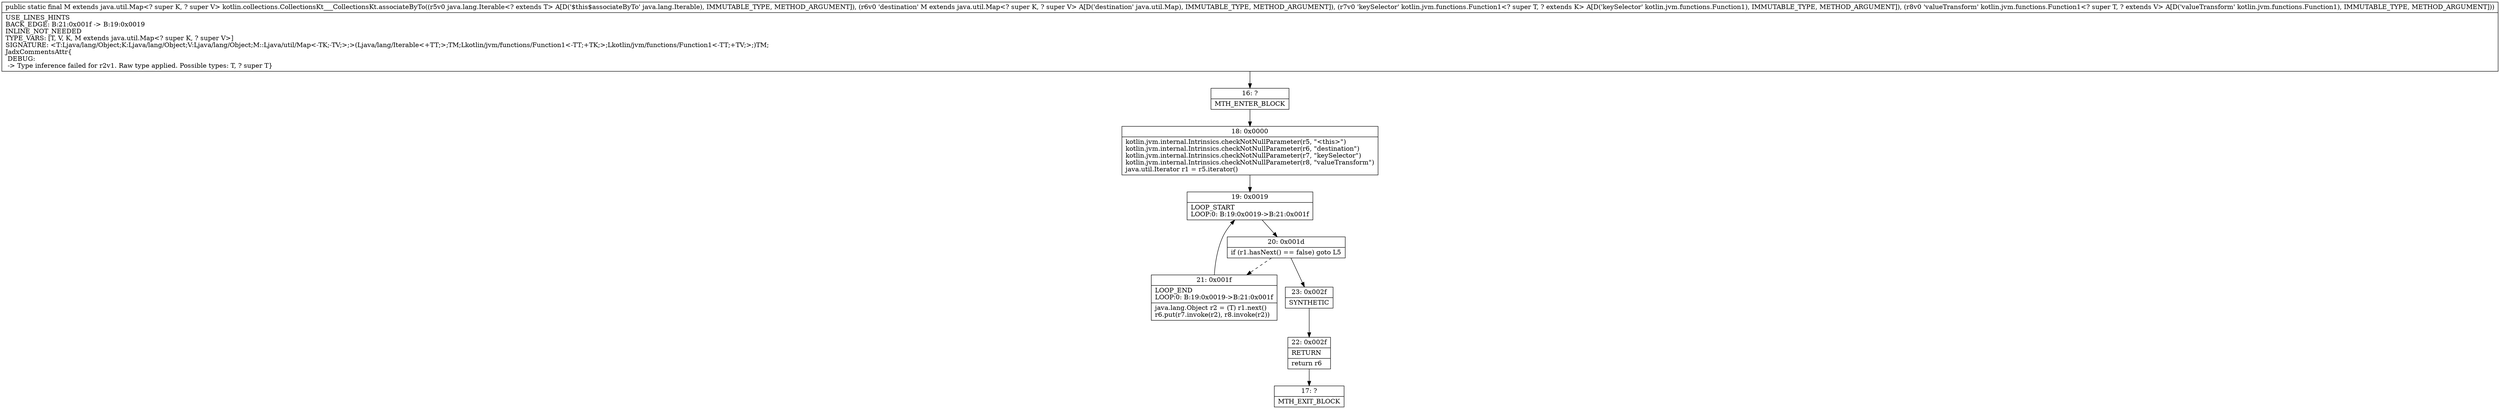 digraph "CFG forkotlin.collections.CollectionsKt___CollectionsKt.associateByTo(Ljava\/lang\/Iterable;Ljava\/util\/Map;Lkotlin\/jvm\/functions\/Function1;Lkotlin\/jvm\/functions\/Function1;)Ljava\/util\/Map;" {
Node_16 [shape=record,label="{16\:\ ?|MTH_ENTER_BLOCK\l}"];
Node_18 [shape=record,label="{18\:\ 0x0000|kotlin.jvm.internal.Intrinsics.checkNotNullParameter(r5, \"\<this\>\")\lkotlin.jvm.internal.Intrinsics.checkNotNullParameter(r6, \"destination\")\lkotlin.jvm.internal.Intrinsics.checkNotNullParameter(r7, \"keySelector\")\lkotlin.jvm.internal.Intrinsics.checkNotNullParameter(r8, \"valueTransform\")\ljava.util.Iterator r1 = r5.iterator()\l}"];
Node_19 [shape=record,label="{19\:\ 0x0019|LOOP_START\lLOOP:0: B:19:0x0019\-\>B:21:0x001f\l}"];
Node_20 [shape=record,label="{20\:\ 0x001d|if (r1.hasNext() == false) goto L5\l}"];
Node_21 [shape=record,label="{21\:\ 0x001f|LOOP_END\lLOOP:0: B:19:0x0019\-\>B:21:0x001f\l|java.lang.Object r2 = (T) r1.next()\lr6.put(r7.invoke(r2), r8.invoke(r2))\l}"];
Node_23 [shape=record,label="{23\:\ 0x002f|SYNTHETIC\l}"];
Node_22 [shape=record,label="{22\:\ 0x002f|RETURN\l|return r6\l}"];
Node_17 [shape=record,label="{17\:\ ?|MTH_EXIT_BLOCK\l}"];
MethodNode[shape=record,label="{public static final M extends java.util.Map\<? super K, ? super V\> kotlin.collections.CollectionsKt___CollectionsKt.associateByTo((r5v0 java.lang.Iterable\<? extends T\> A[D('$this$associateByTo' java.lang.Iterable), IMMUTABLE_TYPE, METHOD_ARGUMENT]), (r6v0 'destination' M extends java.util.Map\<? super K, ? super V\> A[D('destination' java.util.Map), IMMUTABLE_TYPE, METHOD_ARGUMENT]), (r7v0 'keySelector' kotlin.jvm.functions.Function1\<? super T, ? extends K\> A[D('keySelector' kotlin.jvm.functions.Function1), IMMUTABLE_TYPE, METHOD_ARGUMENT]), (r8v0 'valueTransform' kotlin.jvm.functions.Function1\<? super T, ? extends V\> A[D('valueTransform' kotlin.jvm.functions.Function1), IMMUTABLE_TYPE, METHOD_ARGUMENT]))  | USE_LINES_HINTS\lBACK_EDGE: B:21:0x001f \-\> B:19:0x0019\lINLINE_NOT_NEEDED\lTYPE_VARS: [T, V, K, M extends java.util.Map\<? super K, ? super V\>]\lSIGNATURE: \<T:Ljava\/lang\/Object;K:Ljava\/lang\/Object;V:Ljava\/lang\/Object;M::Ljava\/util\/Map\<\-TK;\-TV;\>;\>(Ljava\/lang\/Iterable\<+TT;\>;TM;Lkotlin\/jvm\/functions\/Function1\<\-TT;+TK;\>;Lkotlin\/jvm\/functions\/Function1\<\-TT;+TV;\>;)TM;\lJadxCommentsAttr\{\l DEBUG: \l \-\> Type inference failed for r2v1. Raw type applied. Possible types: T, ? super T\}\l}"];
MethodNode -> Node_16;Node_16 -> Node_18;
Node_18 -> Node_19;
Node_19 -> Node_20;
Node_20 -> Node_21[style=dashed];
Node_20 -> Node_23;
Node_21 -> Node_19;
Node_23 -> Node_22;
Node_22 -> Node_17;
}


